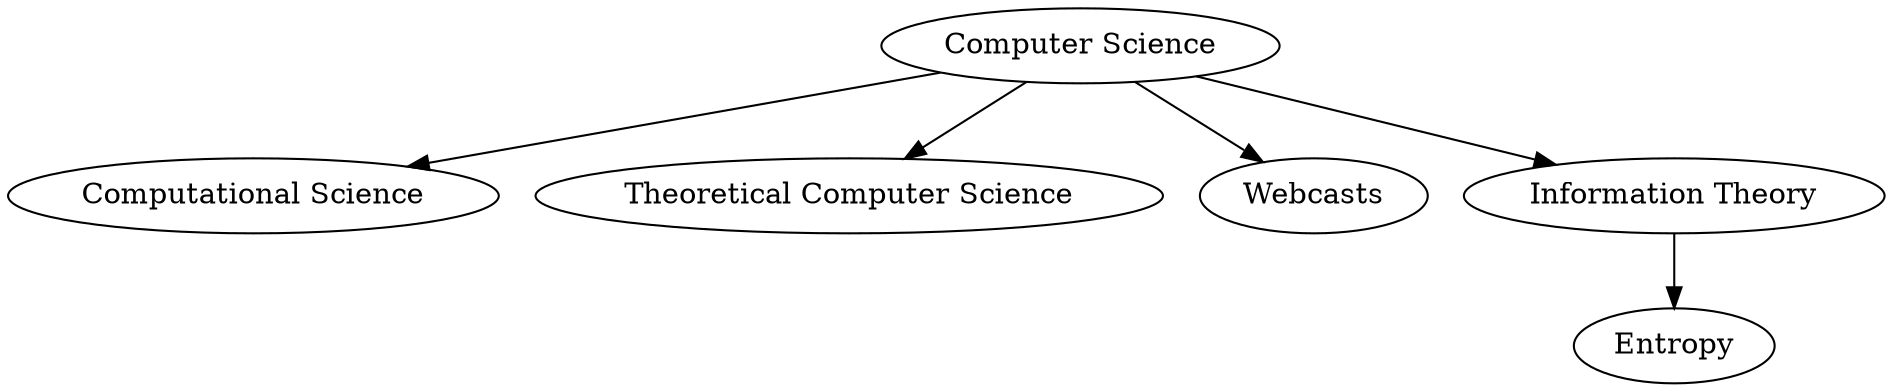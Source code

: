 digraph CS{
	computer_science[label="Computer Science",url="http://en.wikipedia.org/wiki/Computer_science"]
	computational_science[label="Computational Science",url="http://en.wikipedia.org/wiki/Computational_science"]
	theoretical_computer_science[label="Theoretical Computer Science",url="http://en.wikipedia.org/wiki/Theoretical_computer_science"]
	webcasts[label="Webcasts", url="http://www.lecturefox.com/computerscience/"]
	info_theory[label="Information Theory",url="http://en.wikipedia.org/wiki/Information_theory"]
	entropy[label="Entropy", url="http://en.wikipedia.org/wiki/Entropy_(information_theory)"]	

	computer_science -> computational_science //rich; come back to this later.
	computer_science -> theoretical_computer_science
	computer_science -> webcasts // i goofed off today :)
	computer_science -> info_theory // didnt understand the math in this page and the next at all. read again.
	info_theory -> entropy
}

